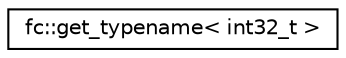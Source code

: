 digraph "Graphical Class Hierarchy"
{
  edge [fontname="Helvetica",fontsize="10",labelfontname="Helvetica",labelfontsize="10"];
  node [fontname="Helvetica",fontsize="10",shape=record];
  rankdir="LR";
  Node0 [label="fc::get_typename\< int32_t \>",height=0.2,width=0.4,color="black", fillcolor="white", style="filled",URL="$structfc_1_1get__typename_3_01int32__t_01_4.html"];
}
